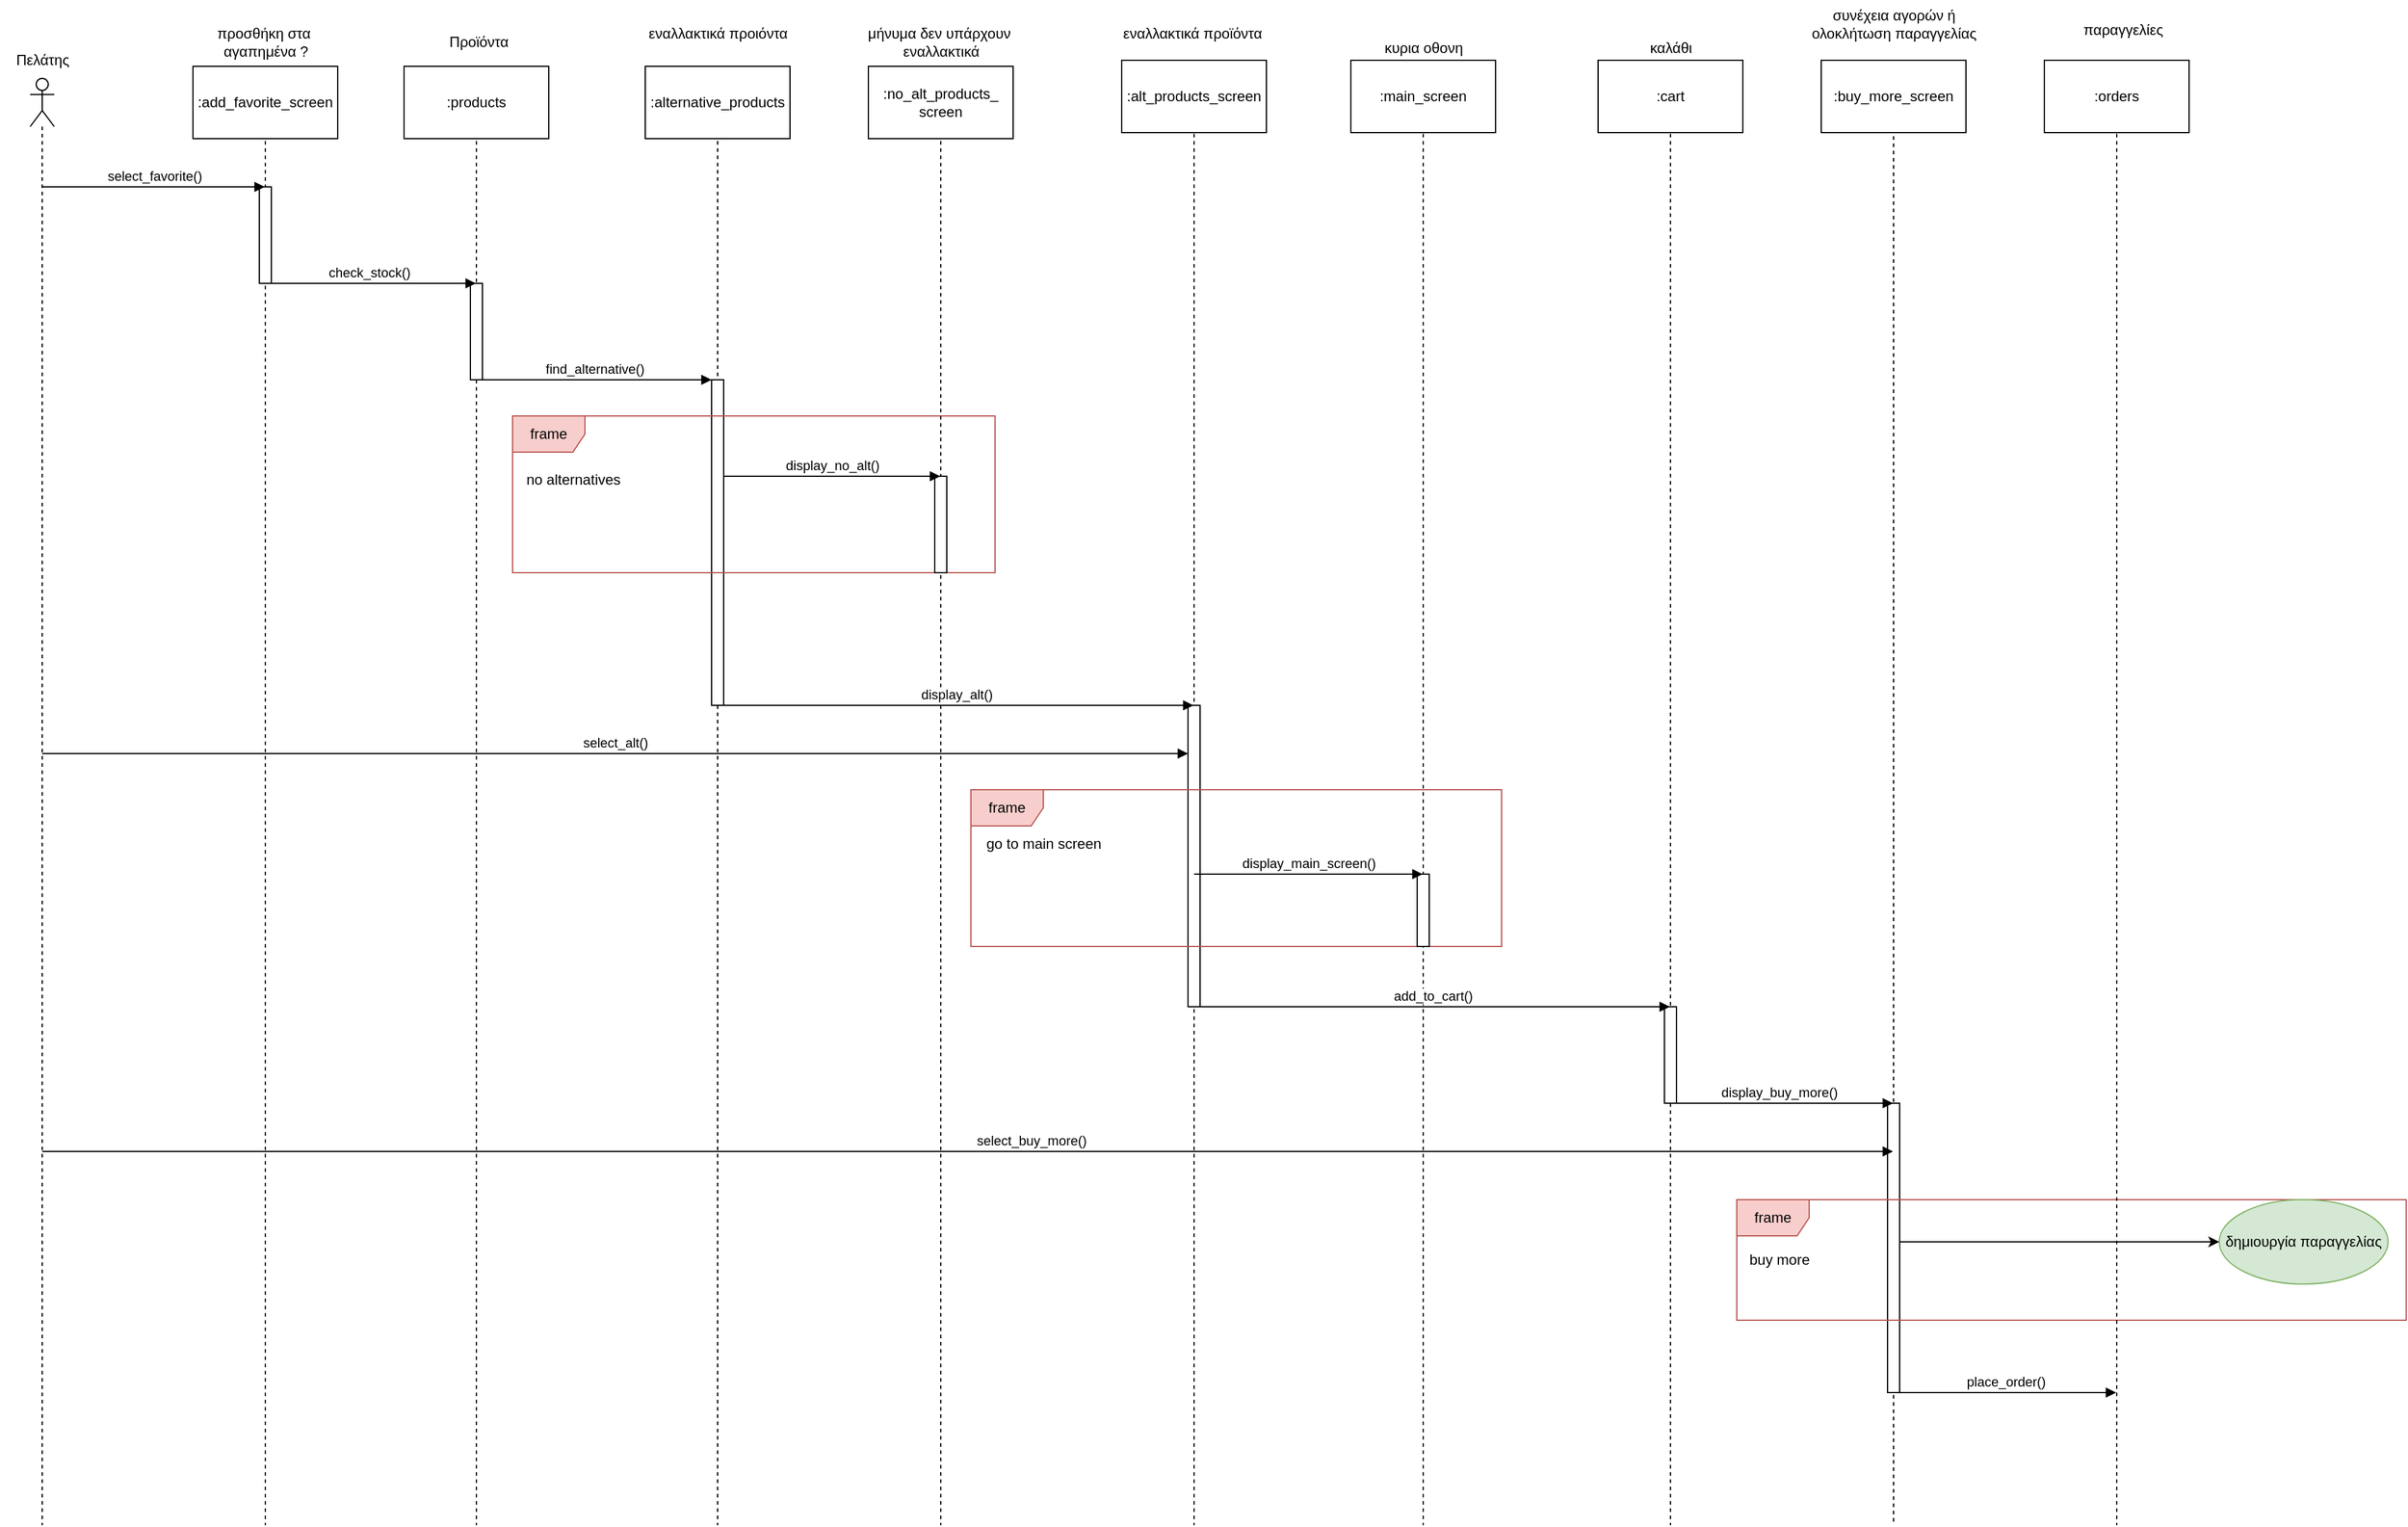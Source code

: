<mxfile version="21.2.8" type="device">
  <diagram name="Page-1" id="g7LLq5xSRbh9IekUwloA">
    <mxGraphModel dx="1036" dy="606" grid="1" gridSize="10" guides="1" tooltips="1" connect="1" arrows="1" fold="1" page="1" pageScale="1" pageWidth="850" pageHeight="1100" math="0" shadow="0">
      <root>
        <mxCell id="0" />
        <mxCell id="1" parent="0" />
        <mxCell id="KFoq2EntWptHkipjvO3n-2" value="" style="shape=umlLifeline;perimeter=lifelinePerimeter;whiteSpace=wrap;html=1;container=1;dropTarget=0;collapsible=0;recursiveResize=0;outlineConnect=0;portConstraint=eastwest;newEdgeStyle={&quot;edgeStyle&quot;:&quot;elbowEdgeStyle&quot;,&quot;elbow&quot;:&quot;vertical&quot;,&quot;curved&quot;:0,&quot;rounded&quot;:0};participant=umlBoundary;" parent="1" vertex="1">
          <mxGeometry x="210" y="120" width="50" height="1200" as="geometry" />
        </mxCell>
        <mxCell id="KFoq2EntWptHkipjvO3n-7" value="" style="html=1;points=[];perimeter=orthogonalPerimeter;outlineConnect=0;targetShapes=umlLifeline;portConstraint=eastwest;newEdgeStyle={&quot;edgeStyle&quot;:&quot;elbowEdgeStyle&quot;,&quot;elbow&quot;:&quot;vertical&quot;,&quot;curved&quot;:0,&quot;rounded&quot;:0};" parent="KFoq2EntWptHkipjvO3n-2" vertex="1">
          <mxGeometry x="20" y="90" width="10" height="80" as="geometry" />
        </mxCell>
        <mxCell id="KFoq2EntWptHkipjvO3n-3" value="προσθήκη στα&amp;nbsp;&lt;br style=&quot;border-color: var(--border-color);&quot;&gt;&lt;span style=&quot;border-color: var(--border-color);&quot;&gt;αγαπημένα ?&lt;/span&gt;" style="text;html=1;align=center;verticalAlign=middle;resizable=0;points=[];autosize=1;strokeColor=none;fillColor=none;" parent="1" vertex="1">
          <mxGeometry x="185" y="70" width="100" height="40" as="geometry" />
        </mxCell>
        <mxCell id="KFoq2EntWptHkipjvO3n-5" value="" style="shape=umlLifeline;perimeter=lifelinePerimeter;whiteSpace=wrap;html=1;container=1;dropTarget=0;collapsible=0;recursiveResize=0;outlineConnect=0;portConstraint=eastwest;newEdgeStyle={&quot;edgeStyle&quot;:&quot;elbowEdgeStyle&quot;,&quot;elbow&quot;:&quot;vertical&quot;,&quot;curved&quot;:0,&quot;rounded&quot;:0};participant=umlActor;" parent="1" vertex="1">
          <mxGeometry x="40" y="120" width="20" height="1200" as="geometry" />
        </mxCell>
        <mxCell id="KFoq2EntWptHkipjvO3n-6" value="Πελάτης" style="text;html=1;align=center;verticalAlign=middle;resizable=0;points=[];autosize=1;strokeColor=none;fillColor=none;" parent="1" vertex="1">
          <mxGeometry x="15" y="90" width="70" height="30" as="geometry" />
        </mxCell>
        <mxCell id="KFoq2EntWptHkipjvO3n-9" value="" style="shape=umlLifeline;perimeter=lifelinePerimeter;whiteSpace=wrap;html=1;container=1;dropTarget=0;collapsible=0;recursiveResize=0;outlineConnect=0;portConstraint=eastwest;newEdgeStyle={&quot;edgeStyle&quot;:&quot;elbowEdgeStyle&quot;,&quot;elbow&quot;:&quot;vertical&quot;,&quot;curved&quot;:0,&quot;rounded&quot;:0};participant=umlEntity;" parent="1" vertex="1">
          <mxGeometry x="390" y="120" width="40" height="1200" as="geometry" />
        </mxCell>
        <mxCell id="KFoq2EntWptHkipjvO3n-12" value="" style="html=1;points=[];perimeter=orthogonalPerimeter;outlineConnect=0;targetShapes=umlLifeline;portConstraint=eastwest;newEdgeStyle={&quot;edgeStyle&quot;:&quot;elbowEdgeStyle&quot;,&quot;elbow&quot;:&quot;vertical&quot;,&quot;curved&quot;:0,&quot;rounded&quot;:0};" parent="KFoq2EntWptHkipjvO3n-9" vertex="1">
          <mxGeometry x="15" y="170" width="10" height="80" as="geometry" />
        </mxCell>
        <mxCell id="KFoq2EntWptHkipjvO3n-11" value="&amp;nbsp;Προϊόντα" style="text;html=1;align=center;verticalAlign=middle;resizable=0;points=[];autosize=1;strokeColor=none;fillColor=none;" parent="1" vertex="1">
          <mxGeometry x="370" y="75" width="80" height="30" as="geometry" />
        </mxCell>
        <mxCell id="KFoq2EntWptHkipjvO3n-14" value="" style="shape=umlLifeline;perimeter=lifelinePerimeter;whiteSpace=wrap;html=1;container=1;dropTarget=0;collapsible=0;recursiveResize=0;outlineConnect=0;portConstraint=eastwest;newEdgeStyle={&quot;edgeStyle&quot;:&quot;elbowEdgeStyle&quot;,&quot;elbow&quot;:&quot;vertical&quot;,&quot;curved&quot;:0,&quot;rounded&quot;:0};participant=umlEntity;" parent="1" vertex="1">
          <mxGeometry x="590" y="120" width="40" height="1200" as="geometry" />
        </mxCell>
        <mxCell id="KFoq2EntWptHkipjvO3n-16" value="" style="html=1;points=[];perimeter=orthogonalPerimeter;outlineConnect=0;targetShapes=umlLifeline;portConstraint=eastwest;newEdgeStyle={&quot;edgeStyle&quot;:&quot;elbowEdgeStyle&quot;,&quot;elbow&quot;:&quot;vertical&quot;,&quot;curved&quot;:0,&quot;rounded&quot;:0};" parent="KFoq2EntWptHkipjvO3n-14" vertex="1">
          <mxGeometry x="15" y="250" width="10" height="270" as="geometry" />
        </mxCell>
        <mxCell id="KFoq2EntWptHkipjvO3n-15" value="εναλλακτικά προιόντα" style="text;html=1;align=center;verticalAlign=middle;resizable=0;points=[];autosize=1;strokeColor=none;fillColor=none;" parent="1" vertex="1">
          <mxGeometry x="540" y="68" width="140" height="30" as="geometry" />
        </mxCell>
        <mxCell id="KFoq2EntWptHkipjvO3n-18" value="frame" style="shape=umlFrame;whiteSpace=wrap;html=1;pointerEvents=0;fillColor=#f8cecc;strokeColor=#b85450;" parent="1" vertex="1">
          <mxGeometry x="440" y="400" width="400" height="130" as="geometry" />
        </mxCell>
        <mxCell id="KFoq2EntWptHkipjvO3n-19" value="no alternatives" style="text;html=1;align=center;verticalAlign=middle;resizable=0;points=[];autosize=1;strokeColor=none;fillColor=none;" parent="1" vertex="1">
          <mxGeometry x="440" y="438" width="100" height="30" as="geometry" />
        </mxCell>
        <mxCell id="KFoq2EntWptHkipjvO3n-20" value="" style="shape=umlLifeline;perimeter=lifelinePerimeter;whiteSpace=wrap;html=1;container=1;dropTarget=0;collapsible=0;recursiveResize=0;outlineConnect=0;portConstraint=eastwest;newEdgeStyle={&quot;edgeStyle&quot;:&quot;elbowEdgeStyle&quot;,&quot;elbow&quot;:&quot;vertical&quot;,&quot;curved&quot;:0,&quot;rounded&quot;:0};participant=umlBoundary;" parent="1" vertex="1">
          <mxGeometry x="770" y="120" width="50" height="1200" as="geometry" />
        </mxCell>
        <mxCell id="KFoq2EntWptHkipjvO3n-22" value="" style="html=1;points=[];perimeter=orthogonalPerimeter;outlineConnect=0;targetShapes=umlLifeline;portConstraint=eastwest;newEdgeStyle={&quot;edgeStyle&quot;:&quot;elbowEdgeStyle&quot;,&quot;elbow&quot;:&quot;vertical&quot;,&quot;curved&quot;:0,&quot;rounded&quot;:0};" parent="KFoq2EntWptHkipjvO3n-20" vertex="1">
          <mxGeometry x="20" y="330" width="10" height="80" as="geometry" />
        </mxCell>
        <mxCell id="KFoq2EntWptHkipjvO3n-21" value="μήνυμα δεν υπάρχουν&amp;nbsp;&lt;br style=&quot;border-color: var(--border-color);&quot;&gt;&lt;span style=&quot;border-color: var(--border-color);&quot;&gt;εναλλακτικά&lt;/span&gt;" style="text;html=1;align=center;verticalAlign=middle;resizable=0;points=[];autosize=1;strokeColor=none;fillColor=none;" parent="1" vertex="1">
          <mxGeometry x="720" y="70" width="150" height="40" as="geometry" />
        </mxCell>
        <mxCell id="KFoq2EntWptHkipjvO3n-24" value="" style="shape=umlLifeline;perimeter=lifelinePerimeter;whiteSpace=wrap;html=1;container=1;dropTarget=0;collapsible=0;recursiveResize=0;outlineConnect=0;portConstraint=eastwest;newEdgeStyle={&quot;edgeStyle&quot;:&quot;elbowEdgeStyle&quot;,&quot;elbow&quot;:&quot;vertical&quot;,&quot;curved&quot;:0,&quot;rounded&quot;:0};participant=umlBoundary;" parent="1" vertex="1">
          <mxGeometry x="980" y="120" width="50" height="1200" as="geometry" />
        </mxCell>
        <mxCell id="KFoq2EntWptHkipjvO3n-26" value="" style="html=1;points=[];perimeter=orthogonalPerimeter;outlineConnect=0;targetShapes=umlLifeline;portConstraint=eastwest;newEdgeStyle={&quot;edgeStyle&quot;:&quot;elbowEdgeStyle&quot;,&quot;elbow&quot;:&quot;vertical&quot;,&quot;curved&quot;:0,&quot;rounded&quot;:0};" parent="KFoq2EntWptHkipjvO3n-24" vertex="1">
          <mxGeometry x="20" y="520" width="10" height="250" as="geometry" />
        </mxCell>
        <mxCell id="KFoq2EntWptHkipjvO3n-27" value="εναλλακτικά προϊόντα&amp;nbsp;" style="text;html=1;align=center;verticalAlign=middle;resizable=0;points=[];autosize=1;strokeColor=none;fillColor=none;" parent="1" vertex="1">
          <mxGeometry x="935" y="68" width="140" height="30" as="geometry" />
        </mxCell>
        <mxCell id="KFoq2EntWptHkipjvO3n-29" value="frame" style="shape=umlFrame;whiteSpace=wrap;html=1;pointerEvents=0;fillColor=#f8cecc;strokeColor=#b85450;" parent="1" vertex="1">
          <mxGeometry x="820" y="710" width="440" height="130" as="geometry" />
        </mxCell>
        <mxCell id="KFoq2EntWptHkipjvO3n-30" value="go to main screen" style="text;html=1;align=center;verticalAlign=middle;resizable=0;points=[];autosize=1;strokeColor=none;fillColor=none;" parent="1" vertex="1">
          <mxGeometry x="820" y="740" width="120" height="30" as="geometry" />
        </mxCell>
        <mxCell id="KFoq2EntWptHkipjvO3n-31" value="" style="shape=umlLifeline;perimeter=lifelinePerimeter;whiteSpace=wrap;html=1;container=1;dropTarget=0;collapsible=0;recursiveResize=0;outlineConnect=0;portConstraint=eastwest;newEdgeStyle={&quot;edgeStyle&quot;:&quot;elbowEdgeStyle&quot;,&quot;elbow&quot;:&quot;vertical&quot;,&quot;curved&quot;:0,&quot;rounded&quot;:0};participant=umlBoundary;" parent="1" vertex="1">
          <mxGeometry x="1170" y="120" width="50" height="1200" as="geometry" />
        </mxCell>
        <mxCell id="JPbWX1LV6vTA1mqqoYWT-1" value="" style="html=1;points=[];perimeter=orthogonalPerimeter;outlineConnect=0;targetShapes=umlLifeline;portConstraint=eastwest;newEdgeStyle={&quot;edgeStyle&quot;:&quot;elbowEdgeStyle&quot;,&quot;elbow&quot;:&quot;vertical&quot;,&quot;curved&quot;:0,&quot;rounded&quot;:0};" vertex="1" parent="KFoq2EntWptHkipjvO3n-31">
          <mxGeometry x="20" y="660" width="10" height="60" as="geometry" />
        </mxCell>
        <mxCell id="KFoq2EntWptHkipjvO3n-32" value="κυρια οθονη" style="text;html=1;align=center;verticalAlign=middle;resizable=0;points=[];autosize=1;strokeColor=none;fillColor=none;" parent="1" vertex="1">
          <mxGeometry x="1150" y="80" width="90" height="30" as="geometry" />
        </mxCell>
        <mxCell id="KFoq2EntWptHkipjvO3n-35" value="" style="shape=umlLifeline;perimeter=lifelinePerimeter;whiteSpace=wrap;html=1;container=1;dropTarget=0;collapsible=0;recursiveResize=0;outlineConnect=0;portConstraint=eastwest;newEdgeStyle={&quot;edgeStyle&quot;:&quot;elbowEdgeStyle&quot;,&quot;elbow&quot;:&quot;vertical&quot;,&quot;curved&quot;:0,&quot;rounded&quot;:0};participant=umlEntity;" parent="1" vertex="1">
          <mxGeometry x="1380" y="120" width="40" height="1200" as="geometry" />
        </mxCell>
        <mxCell id="KFoq2EntWptHkipjvO3n-38" value="" style="html=1;points=[];perimeter=orthogonalPerimeter;outlineConnect=0;targetShapes=umlLifeline;portConstraint=eastwest;newEdgeStyle={&quot;edgeStyle&quot;:&quot;elbowEdgeStyle&quot;,&quot;elbow&quot;:&quot;vertical&quot;,&quot;curved&quot;:0,&quot;rounded&quot;:0};" parent="KFoq2EntWptHkipjvO3n-35" vertex="1">
          <mxGeometry x="15" y="770" width="10" height="80" as="geometry" />
        </mxCell>
        <mxCell id="KFoq2EntWptHkipjvO3n-36" value="καλάθι" style="text;html=1;align=center;verticalAlign=middle;resizable=0;points=[];autosize=1;strokeColor=none;fillColor=none;" parent="1" vertex="1">
          <mxGeometry x="1370" y="80" width="60" height="30" as="geometry" />
        </mxCell>
        <mxCell id="KFoq2EntWptHkipjvO3n-39" value="" style="shape=umlLifeline;perimeter=lifelinePerimeter;whiteSpace=wrap;html=1;container=1;dropTarget=0;collapsible=0;recursiveResize=0;outlineConnect=0;portConstraint=eastwest;newEdgeStyle={&quot;edgeStyle&quot;:&quot;elbowEdgeStyle&quot;,&quot;elbow&quot;:&quot;vertical&quot;,&quot;curved&quot;:0,&quot;rounded&quot;:0};participant=umlBoundary;" parent="1" vertex="1">
          <mxGeometry x="1560" y="110" width="50" height="1210" as="geometry" />
        </mxCell>
        <mxCell id="KFoq2EntWptHkipjvO3n-42" value="" style="html=1;points=[];perimeter=orthogonalPerimeter;outlineConnect=0;targetShapes=umlLifeline;portConstraint=eastwest;newEdgeStyle={&quot;edgeStyle&quot;:&quot;elbowEdgeStyle&quot;,&quot;elbow&quot;:&quot;vertical&quot;,&quot;curved&quot;:0,&quot;rounded&quot;:0};" parent="KFoq2EntWptHkipjvO3n-39" vertex="1">
          <mxGeometry x="20" y="860" width="10" height="240" as="geometry" />
        </mxCell>
        <mxCell id="KFoq2EntWptHkipjvO3n-40" value="συνέχεια αγορών ή &lt;br&gt;ολοκλήτωση παραγγελίας" style="text;html=1;align=center;verticalAlign=middle;resizable=0;points=[];autosize=1;strokeColor=none;fillColor=none;" parent="1" vertex="1">
          <mxGeometry x="1505" y="55" width="160" height="40" as="geometry" />
        </mxCell>
        <mxCell id="KFoq2EntWptHkipjvO3n-43" value="frame" style="shape=umlFrame;whiteSpace=wrap;html=1;pointerEvents=0;fillColor=#f8cecc;strokeColor=#b85450;" parent="1" vertex="1">
          <mxGeometry x="1455" y="1050" width="555" height="100" as="geometry" />
        </mxCell>
        <mxCell id="KFoq2EntWptHkipjvO3n-44" value="δημιουργία παραγγελίας" style="ellipse;whiteSpace=wrap;html=1;fillColor=#d5e8d4;strokeColor=#82b366;" parent="1" vertex="1">
          <mxGeometry x="1855" y="1050" width="140" height="70" as="geometry" />
        </mxCell>
        <mxCell id="KFoq2EntWptHkipjvO3n-45" value="" style="endArrow=classic;html=1;rounded=0;entryX=0;entryY=0.5;entryDx=0;entryDy=0;fillColor=#d5e8d4;strokeColor=#000000;" parent="1" source="KFoq2EntWptHkipjvO3n-42" target="KFoq2EntWptHkipjvO3n-44" edge="1">
          <mxGeometry width="50" height="50" relative="1" as="geometry">
            <mxPoint x="1770" y="1200" as="sourcePoint" />
            <mxPoint x="1820" y="1150" as="targetPoint" />
          </mxGeometry>
        </mxCell>
        <mxCell id="KFoq2EntWptHkipjvO3n-46" value="buy more" style="text;html=1;align=center;verticalAlign=middle;resizable=0;points=[];autosize=1;strokeColor=none;fillColor=none;" parent="1" vertex="1">
          <mxGeometry x="1455" y="1085" width="70" height="30" as="geometry" />
        </mxCell>
        <mxCell id="KFoq2EntWptHkipjvO3n-48" value="" style="shape=umlLifeline;perimeter=lifelinePerimeter;whiteSpace=wrap;html=1;container=1;dropTarget=0;collapsible=0;recursiveResize=0;outlineConnect=0;portConstraint=eastwest;newEdgeStyle={&quot;edgeStyle&quot;:&quot;elbowEdgeStyle&quot;,&quot;elbow&quot;:&quot;vertical&quot;,&quot;curved&quot;:0,&quot;rounded&quot;:0};participant=umlEntity;" parent="1" vertex="1">
          <mxGeometry x="1750" y="120" width="40" height="1200" as="geometry" />
        </mxCell>
        <mxCell id="KFoq2EntWptHkipjvO3n-49" value="παραγγελίες" style="text;html=1;align=center;verticalAlign=middle;resizable=0;points=[];autosize=1;strokeColor=none;fillColor=none;" parent="1" vertex="1">
          <mxGeometry x="1730" y="65" width="90" height="30" as="geometry" />
        </mxCell>
        <mxCell id="KFoq2EntWptHkipjvO3n-51" value=":add_favorite_screen" style="whiteSpace=wrap;html=1;" parent="1" vertex="1">
          <mxGeometry x="175" y="110" width="120" height="60" as="geometry" />
        </mxCell>
        <mxCell id="KFoq2EntWptHkipjvO3n-52" value=":products" style="whiteSpace=wrap;html=1;" parent="1" vertex="1">
          <mxGeometry x="350" y="110" width="120" height="60" as="geometry" />
        </mxCell>
        <mxCell id="KFoq2EntWptHkipjvO3n-53" value=":alternative_products" style="whiteSpace=wrap;html=1;" parent="1" vertex="1">
          <mxGeometry x="550" y="110" width="120" height="60" as="geometry" />
        </mxCell>
        <mxCell id="KFoq2EntWptHkipjvO3n-54" value=":no_alt_products_&lt;br&gt;screen" style="whiteSpace=wrap;html=1;" parent="1" vertex="1">
          <mxGeometry x="735" y="110" width="120" height="60" as="geometry" />
        </mxCell>
        <mxCell id="KFoq2EntWptHkipjvO3n-55" value=":alt_products_screen" style="whiteSpace=wrap;html=1;" parent="1" vertex="1">
          <mxGeometry x="945" y="105" width="120" height="60" as="geometry" />
        </mxCell>
        <mxCell id="KFoq2EntWptHkipjvO3n-56" value=":main_screen" style="whiteSpace=wrap;html=1;" parent="1" vertex="1">
          <mxGeometry x="1135" y="105" width="120" height="60" as="geometry" />
        </mxCell>
        <mxCell id="KFoq2EntWptHkipjvO3n-57" value=":cart" style="whiteSpace=wrap;html=1;" parent="1" vertex="1">
          <mxGeometry x="1340" y="105" width="120" height="60" as="geometry" />
        </mxCell>
        <mxCell id="KFoq2EntWptHkipjvO3n-58" value=":buy_more_screen" style="whiteSpace=wrap;html=1;" parent="1" vertex="1">
          <mxGeometry x="1525" y="105" width="120" height="60" as="geometry" />
        </mxCell>
        <mxCell id="KFoq2EntWptHkipjvO3n-59" value=":orders" style="whiteSpace=wrap;html=1;" parent="1" vertex="1">
          <mxGeometry x="1710" y="105" width="120" height="60" as="geometry" />
        </mxCell>
        <mxCell id="kCVQMbHpDh-SUlhXtKZg-2" value="select_favorite()" style="html=1;verticalAlign=bottom;endArrow=block;edgeStyle=elbowEdgeStyle;elbow=vertical;curved=0;rounded=0;" parent="1" source="KFoq2EntWptHkipjvO3n-5" target="KFoq2EntWptHkipjvO3n-2" edge="1">
          <mxGeometry width="80" relative="1" as="geometry">
            <mxPoint x="610" y="310" as="sourcePoint" />
            <mxPoint x="690" y="310" as="targetPoint" />
            <Array as="points">
              <mxPoint x="180" y="210" />
              <mxPoint x="190" y="230" />
            </Array>
          </mxGeometry>
        </mxCell>
        <mxCell id="kCVQMbHpDh-SUlhXtKZg-3" value="check_stock()" style="html=1;verticalAlign=bottom;endArrow=block;edgeStyle=elbowEdgeStyle;elbow=vertical;curved=0;rounded=0;" parent="1" source="KFoq2EntWptHkipjvO3n-2" target="KFoq2EntWptHkipjvO3n-9" edge="1">
          <mxGeometry x="-0.023" width="80" relative="1" as="geometry">
            <mxPoint x="270" y="320" as="sourcePoint" />
            <mxPoint x="350" y="320" as="targetPoint" />
            <Array as="points">
              <mxPoint x="360" y="290" />
              <mxPoint x="350" y="330" />
            </Array>
            <mxPoint x="1" as="offset" />
          </mxGeometry>
        </mxCell>
        <mxCell id="kCVQMbHpDh-SUlhXtKZg-4" value="find_alternative()" style="html=1;verticalAlign=bottom;endArrow=block;edgeStyle=elbowEdgeStyle;elbow=vertical;curved=0;rounded=0;" parent="1" source="KFoq2EntWptHkipjvO3n-9" target="KFoq2EntWptHkipjvO3n-16" edge="1">
          <mxGeometry width="80" relative="1" as="geometry">
            <mxPoint x="610" y="410" as="sourcePoint" />
            <mxPoint x="690" y="410" as="targetPoint" />
            <Array as="points">
              <mxPoint x="570" y="370" />
              <mxPoint x="560" y="390" />
            </Array>
          </mxGeometry>
        </mxCell>
        <mxCell id="kCVQMbHpDh-SUlhXtKZg-5" value="display_no_alt()" style="html=1;verticalAlign=bottom;endArrow=block;edgeStyle=elbowEdgeStyle;elbow=vertical;curved=0;rounded=0;" parent="1" source="KFoq2EntWptHkipjvO3n-16" target="KFoq2EntWptHkipjvO3n-20" edge="1">
          <mxGeometry x="0.003" width="80" relative="1" as="geometry">
            <mxPoint x="610" y="410" as="sourcePoint" />
            <mxPoint x="690" y="410" as="targetPoint" />
            <Array as="points">
              <mxPoint x="740" y="450" />
            </Array>
            <mxPoint as="offset" />
          </mxGeometry>
        </mxCell>
        <mxCell id="kCVQMbHpDh-SUlhXtKZg-6" value="display_alt()" style="html=1;verticalAlign=bottom;endArrow=block;edgeStyle=elbowEdgeStyle;elbow=vertical;curved=0;rounded=0;" parent="1" source="KFoq2EntWptHkipjvO3n-14" target="KFoq2EntWptHkipjvO3n-24" edge="1">
          <mxGeometry width="80" relative="1" as="geometry">
            <mxPoint x="655" y="620" as="sourcePoint" />
            <mxPoint x="735" y="620" as="targetPoint" />
            <Array as="points">
              <mxPoint x="740" y="640" />
            </Array>
          </mxGeometry>
        </mxCell>
        <mxCell id="kCVQMbHpDh-SUlhXtKZg-7" value="select_alt()" style="html=1;verticalAlign=bottom;endArrow=block;edgeStyle=elbowEdgeStyle;elbow=vertical;curved=0;rounded=0;" parent="1" source="KFoq2EntWptHkipjvO3n-5" target="KFoq2EntWptHkipjvO3n-26" edge="1">
          <mxGeometry width="80" relative="1" as="geometry">
            <mxPoint x="610" y="610" as="sourcePoint" />
            <mxPoint x="690" y="610" as="targetPoint" />
            <Array as="points">
              <mxPoint x="580" y="680" />
              <mxPoint x="700" y="700" />
            </Array>
          </mxGeometry>
        </mxCell>
        <mxCell id="kCVQMbHpDh-SUlhXtKZg-8" value="display_main_screen()" style="html=1;verticalAlign=bottom;endArrow=block;edgeStyle=elbowEdgeStyle;elbow=vertical;curved=0;rounded=0;" parent="1" source="KFoq2EntWptHkipjvO3n-24" target="KFoq2EntWptHkipjvO3n-31" edge="1">
          <mxGeometry width="80" relative="1" as="geometry">
            <mxPoint x="1040" y="600" as="sourcePoint" />
            <mxPoint x="690" y="610" as="targetPoint" />
            <Array as="points">
              <mxPoint x="1130" y="780" />
            </Array>
          </mxGeometry>
        </mxCell>
        <mxCell id="kCVQMbHpDh-SUlhXtKZg-9" value="add_to_cart()" style="html=1;verticalAlign=bottom;endArrow=block;edgeStyle=elbowEdgeStyle;elbow=vertical;curved=0;rounded=0;" parent="1" source="KFoq2EntWptHkipjvO3n-26" target="KFoq2EntWptHkipjvO3n-35" edge="1">
          <mxGeometry x="-0.01" width="80" relative="1" as="geometry">
            <mxPoint x="1100" y="810" as="sourcePoint" />
            <mxPoint x="1180" y="810" as="targetPoint" />
            <Array as="points">
              <mxPoint x="1260" y="890" />
              <mxPoint x="1320" y="930" />
            </Array>
            <mxPoint as="offset" />
          </mxGeometry>
        </mxCell>
        <mxCell id="kCVQMbHpDh-SUlhXtKZg-10" value="display_buy_more()" style="html=1;verticalAlign=bottom;endArrow=block;edgeStyle=elbowEdgeStyle;elbow=vertical;curved=0;rounded=0;" parent="1" source="KFoq2EntWptHkipjvO3n-35" target="KFoq2EntWptHkipjvO3n-39" edge="1">
          <mxGeometry x="-0.022" width="80" relative="1" as="geometry">
            <mxPoint x="1120" y="810" as="sourcePoint" />
            <mxPoint x="1180" y="810" as="targetPoint" />
            <Array as="points">
              <mxPoint x="1510" y="970" />
            </Array>
            <mxPoint as="offset" />
          </mxGeometry>
        </mxCell>
        <mxCell id="kCVQMbHpDh-SUlhXtKZg-12" value="select_buy_more()" style="html=1;verticalAlign=bottom;endArrow=block;edgeStyle=elbowEdgeStyle;elbow=vertical;curved=0;rounded=0;" parent="1" source="KFoq2EntWptHkipjvO3n-5" target="KFoq2EntWptHkipjvO3n-39" edge="1">
          <mxGeometry x="0.069" width="80" relative="1" as="geometry">
            <mxPoint x="1100" y="1010" as="sourcePoint" />
            <mxPoint x="1180" y="1010" as="targetPoint" />
            <Array as="points">
              <mxPoint x="980" y="1010" />
              <mxPoint x="360" y="1040" />
            </Array>
            <mxPoint as="offset" />
          </mxGeometry>
        </mxCell>
        <mxCell id="kCVQMbHpDh-SUlhXtKZg-13" value="place_order()" style="html=1;verticalAlign=bottom;endArrow=block;edgeStyle=elbowEdgeStyle;elbow=vertical;curved=0;rounded=0;" parent="1" source="KFoq2EntWptHkipjvO3n-39" target="KFoq2EntWptHkipjvO3n-48" edge="1">
          <mxGeometry width="80" relative="1" as="geometry">
            <mxPoint x="1570" y="1210" as="sourcePoint" />
            <mxPoint x="1650" y="1210" as="targetPoint" />
            <Array as="points">
              <mxPoint x="1710" y="1210" />
            </Array>
          </mxGeometry>
        </mxCell>
      </root>
    </mxGraphModel>
  </diagram>
</mxfile>
